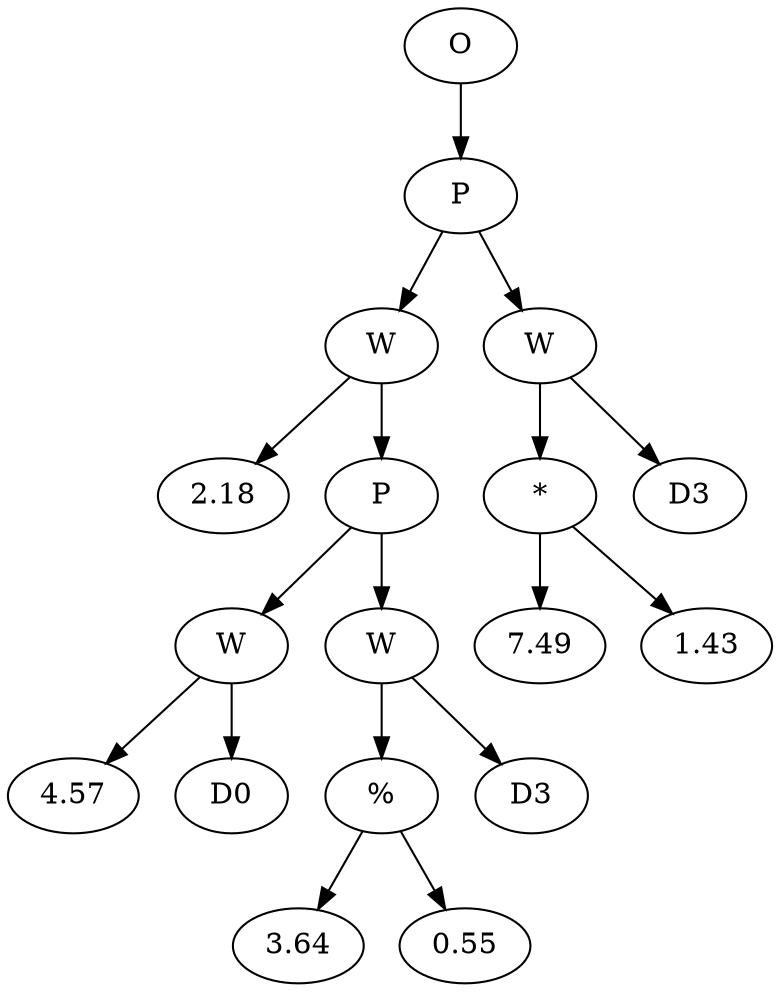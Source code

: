 // Tree
digraph {
	691779 [label=O]
	691780 [label=P]
	691779 -> 691780
	691781 [label=W]
	691780 -> 691781
	691782 [label=2.18]
	691781 -> 691782
	691783 [label=P]
	691781 -> 691783
	691784 [label=W]
	691783 -> 691784
	691785 [label=4.57]
	691784 -> 691785
	691786 [label=D0]
	691784 -> 691786
	691787 [label=W]
	691783 -> 691787
	691788 [label="%"]
	691787 -> 691788
	691789 [label=3.64]
	691788 -> 691789
	691790 [label=0.55]
	691788 -> 691790
	691791 [label=D3]
	691787 -> 691791
	691792 [label=W]
	691780 -> 691792
	691793 [label="*"]
	691792 -> 691793
	691794 [label=7.49]
	691793 -> 691794
	691795 [label=1.43]
	691793 -> 691795
	691796 [label=D3]
	691792 -> 691796
}

